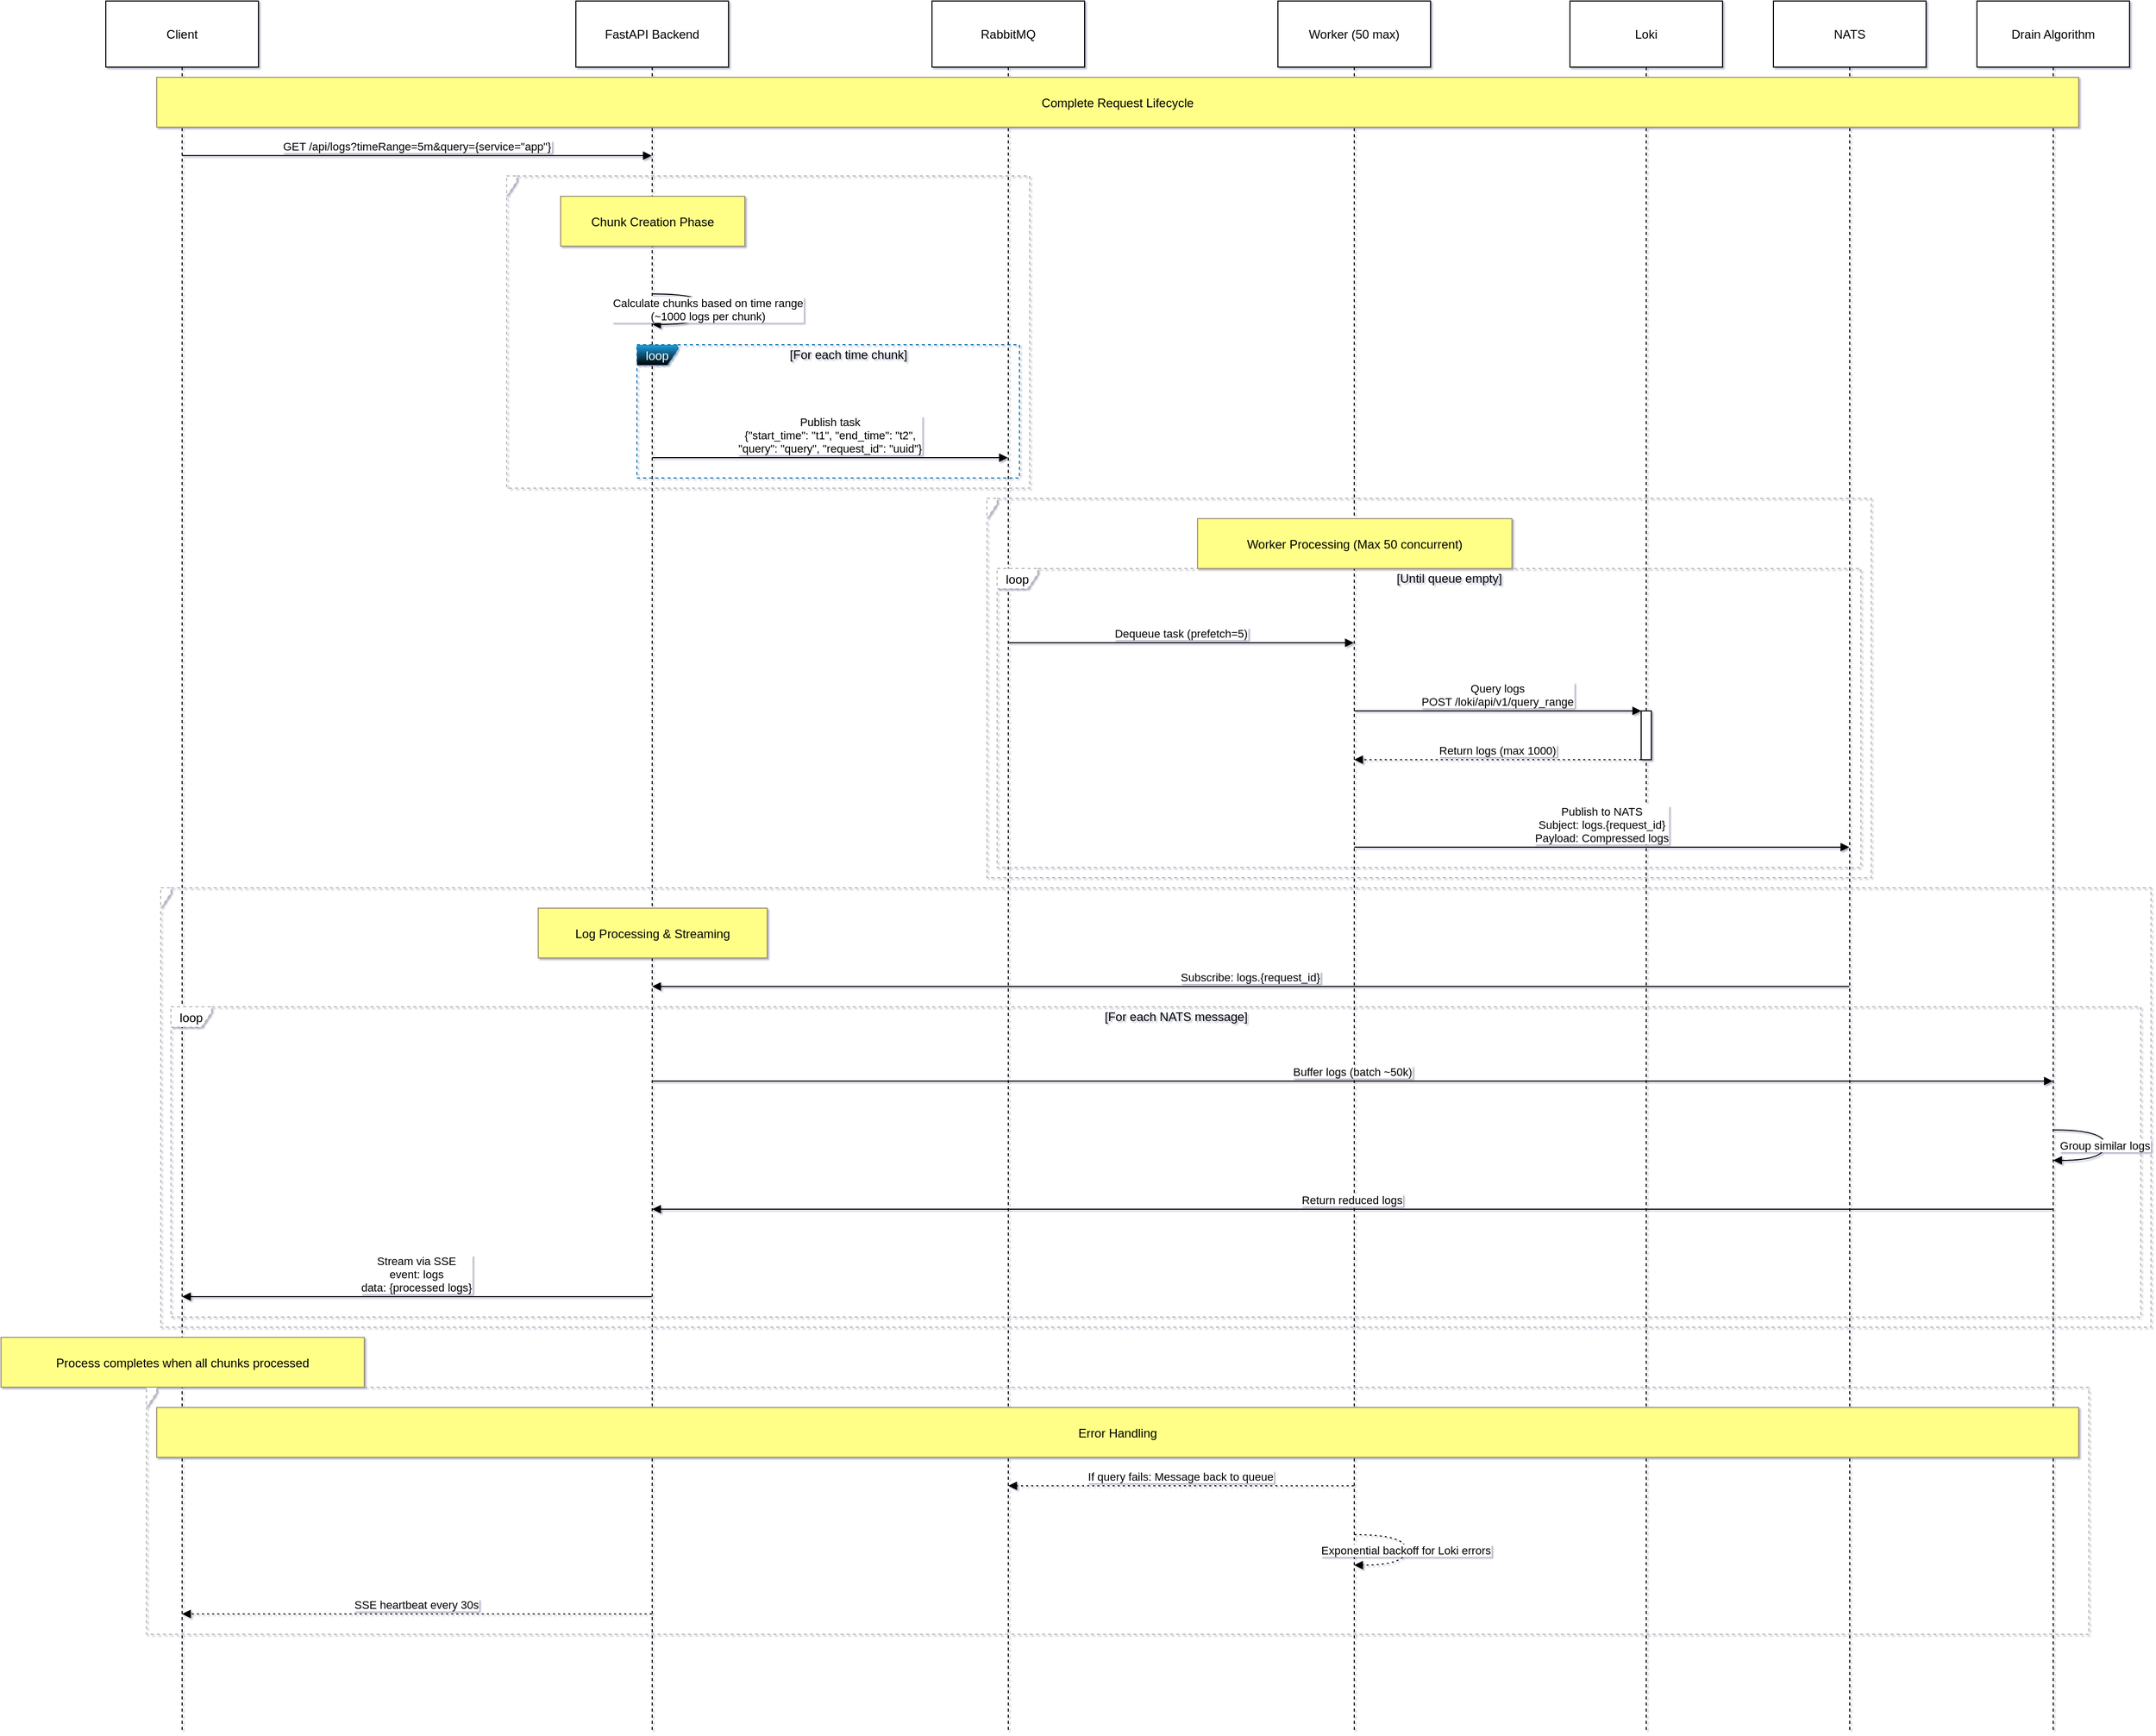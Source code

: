 <mxfile version="25.0.3">
  <diagram name="Page-1" id="ghS8VhTNqTACfRNLMCYK">
    <mxGraphModel dx="2138" dy="1971" grid="1" gridSize="10" guides="1" tooltips="1" connect="1" arrows="1" fold="1" page="1" pageScale="1" pageWidth="827" pageHeight="1169" math="0" shadow="1">
      <root>
        <mxCell id="0" />
        <mxCell id="1" parent="0" />
        <mxCell id="DfFL5rCARnR2TBshgibZ-1" value="Client" style="shape=umlLifeline;perimeter=lifelinePerimeter;whiteSpace=wrap;container=1;dropTarget=0;collapsible=0;recursiveResize=0;outlineConnect=0;portConstraint=eastwest;newEdgeStyle={&quot;edgeStyle&quot;:&quot;elbowEdgeStyle&quot;,&quot;elbow&quot;:&quot;vertical&quot;,&quot;curved&quot;:0,&quot;rounded&quot;:0};size=65;" vertex="1" parent="1">
          <mxGeometry x="123" y="20" width="150" height="1701" as="geometry" />
        </mxCell>
        <mxCell id="DfFL5rCARnR2TBshgibZ-2" value="FastAPI Backend" style="shape=umlLifeline;perimeter=lifelinePerimeter;whiteSpace=wrap;container=1;dropTarget=0;collapsible=0;recursiveResize=0;outlineConnect=0;portConstraint=eastwest;newEdgeStyle={&quot;edgeStyle&quot;:&quot;elbowEdgeStyle&quot;,&quot;elbow&quot;:&quot;vertical&quot;,&quot;curved&quot;:0,&quot;rounded&quot;:0};size=65;" vertex="1" parent="1">
          <mxGeometry x="585" y="20" width="150" height="1701" as="geometry" />
        </mxCell>
        <mxCell id="DfFL5rCARnR2TBshgibZ-3" value="RabbitMQ" style="shape=umlLifeline;perimeter=lifelinePerimeter;whiteSpace=wrap;container=1;dropTarget=0;collapsible=0;recursiveResize=0;outlineConnect=0;portConstraint=eastwest;newEdgeStyle={&quot;edgeStyle&quot;:&quot;elbowEdgeStyle&quot;,&quot;elbow&quot;:&quot;vertical&quot;,&quot;curved&quot;:0,&quot;rounded&quot;:0};size=65;" vertex="1" parent="1">
          <mxGeometry x="935" y="20" width="150" height="1701" as="geometry" />
        </mxCell>
        <mxCell id="DfFL5rCARnR2TBshgibZ-4" value="Worker (50 max)" style="shape=umlLifeline;perimeter=lifelinePerimeter;whiteSpace=wrap;container=1;dropTarget=0;collapsible=0;recursiveResize=0;outlineConnect=0;portConstraint=eastwest;newEdgeStyle={&quot;edgeStyle&quot;:&quot;elbowEdgeStyle&quot;,&quot;elbow&quot;:&quot;vertical&quot;,&quot;curved&quot;:0,&quot;rounded&quot;:0};size=65;" vertex="1" parent="1">
          <mxGeometry x="1275" y="20" width="150" height="1701" as="geometry" />
        </mxCell>
        <mxCell id="DfFL5rCARnR2TBshgibZ-5" value="Loki" style="shape=umlLifeline;perimeter=lifelinePerimeter;whiteSpace=wrap;container=1;dropTarget=0;collapsible=0;recursiveResize=0;outlineConnect=0;portConstraint=eastwest;newEdgeStyle={&quot;edgeStyle&quot;:&quot;elbowEdgeStyle&quot;,&quot;elbow&quot;:&quot;vertical&quot;,&quot;curved&quot;:0,&quot;rounded&quot;:0};size=65;" vertex="1" parent="1">
          <mxGeometry x="1562" y="20" width="150" height="1701" as="geometry" />
        </mxCell>
        <mxCell id="DfFL5rCARnR2TBshgibZ-6" value="" style="points=[];perimeter=orthogonalPerimeter;outlineConnect=0;targetShapes=umlLifeline;portConstraint=eastwest;newEdgeStyle={&quot;edgeStyle&quot;:&quot;elbowEdgeStyle&quot;,&quot;elbow&quot;:&quot;vertical&quot;,&quot;curved&quot;:0,&quot;rounded&quot;:0}" vertex="1" parent="DfFL5rCARnR2TBshgibZ-5">
          <mxGeometry x="70" y="698" width="10" height="48" as="geometry" />
        </mxCell>
        <mxCell id="DfFL5rCARnR2TBshgibZ-7" value="NATS" style="shape=umlLifeline;perimeter=lifelinePerimeter;whiteSpace=wrap;container=1;dropTarget=0;collapsible=0;recursiveResize=0;outlineConnect=0;portConstraint=eastwest;newEdgeStyle={&quot;edgeStyle&quot;:&quot;elbowEdgeStyle&quot;,&quot;elbow&quot;:&quot;vertical&quot;,&quot;curved&quot;:0,&quot;rounded&quot;:0};size=65;" vertex="1" parent="1">
          <mxGeometry x="1762" y="20" width="150" height="1701" as="geometry" />
        </mxCell>
        <mxCell id="DfFL5rCARnR2TBshgibZ-8" value="Drain Algorithm" style="shape=umlLifeline;perimeter=lifelinePerimeter;whiteSpace=wrap;container=1;dropTarget=0;collapsible=0;recursiveResize=0;outlineConnect=0;portConstraint=eastwest;newEdgeStyle={&quot;edgeStyle&quot;:&quot;elbowEdgeStyle&quot;,&quot;elbow&quot;:&quot;vertical&quot;,&quot;curved&quot;:0,&quot;rounded&quot;:0};size=65;" vertex="1" parent="1">
          <mxGeometry x="1962" y="20" width="150" height="1701" as="geometry" />
        </mxCell>
        <mxCell id="DfFL5rCARnR2TBshgibZ-9" value="loop" style="shape=umlFrame;dashed=1;pointerEvents=0;dropTarget=0;strokeColor=#006EAF;height=20;width=40;fillColor=#1ba1e2;fontColor=#ffffff;gradientColor=default;" vertex="1" parent="1">
          <mxGeometry x="645" y="358" width="376" height="131" as="geometry" />
        </mxCell>
        <mxCell id="DfFL5rCARnR2TBshgibZ-10" value="[For each time chunk]" style="text;strokeColor=none;fillColor=none;align=center;verticalAlign=middle;whiteSpace=wrap;" vertex="1" parent="DfFL5rCARnR2TBshgibZ-9">
          <mxGeometry x="40" width="336" height="20" as="geometry" />
        </mxCell>
        <mxCell id="DfFL5rCARnR2TBshgibZ-11" value="" style="shape=umlFrame;dashed=1;pointerEvents=0;dropTarget=0;strokeColor=#B3B3B3;height=20;width=0" vertex="1" parent="1">
          <mxGeometry x="517" y="192" width="514" height="307" as="geometry" />
        </mxCell>
        <mxCell id="DfFL5rCARnR2TBshgibZ-12" value="" style="text;strokeColor=none;fillColor=none;align=center;verticalAlign=middle;whiteSpace=wrap;" vertex="1" parent="DfFL5rCARnR2TBshgibZ-11">
          <mxGeometry width="514" height="20" as="geometry" />
        </mxCell>
        <mxCell id="DfFL5rCARnR2TBshgibZ-13" value="loop" style="shape=umlFrame;dashed=1;pointerEvents=0;dropTarget=0;strokeColor=#B3B3B3;height=20;width=40" vertex="1" parent="1">
          <mxGeometry x="999" y="578" width="849" height="294" as="geometry" />
        </mxCell>
        <mxCell id="DfFL5rCARnR2TBshgibZ-14" value="[Until queue empty]" style="text;strokeColor=none;fillColor=none;align=center;verticalAlign=middle;whiteSpace=wrap;" vertex="1" parent="DfFL5rCARnR2TBshgibZ-13">
          <mxGeometry x="40" width="809" height="20" as="geometry" />
        </mxCell>
        <mxCell id="DfFL5rCARnR2TBshgibZ-15" value="" style="shape=umlFrame;dashed=1;pointerEvents=0;dropTarget=0;strokeColor=#B3B3B3;height=20;width=0" vertex="1" parent="1">
          <mxGeometry x="989" y="509" width="869" height="373" as="geometry" />
        </mxCell>
        <mxCell id="DfFL5rCARnR2TBshgibZ-16" value="" style="text;strokeColor=none;fillColor=none;align=center;verticalAlign=middle;whiteSpace=wrap;" vertex="1" parent="DfFL5rCARnR2TBshgibZ-15">
          <mxGeometry width="869" height="20" as="geometry" />
        </mxCell>
        <mxCell id="DfFL5rCARnR2TBshgibZ-17" value="loop" style="shape=umlFrame;dashed=1;pointerEvents=0;dropTarget=0;strokeColor=#B3B3B3;height=20;width=40" vertex="1" parent="1">
          <mxGeometry x="187" y="1009" width="1936" height="305" as="geometry" />
        </mxCell>
        <mxCell id="DfFL5rCARnR2TBshgibZ-18" value="[For each NATS message]" style="text;strokeColor=none;fillColor=none;align=center;verticalAlign=middle;whiteSpace=wrap;" vertex="1" parent="DfFL5rCARnR2TBshgibZ-17">
          <mxGeometry x="40" width="1896" height="20" as="geometry" />
        </mxCell>
        <mxCell id="DfFL5rCARnR2TBshgibZ-19" value="" style="shape=umlFrame;dashed=1;pointerEvents=0;dropTarget=0;strokeColor=#B3B3B3;height=20;width=0" vertex="1" parent="1">
          <mxGeometry x="177" y="892" width="1956" height="432" as="geometry" />
        </mxCell>
        <mxCell id="DfFL5rCARnR2TBshgibZ-20" value="" style="text;strokeColor=none;fillColor=none;align=center;verticalAlign=middle;whiteSpace=wrap;" vertex="1" parent="DfFL5rCARnR2TBshgibZ-19">
          <mxGeometry width="1956" height="20" as="geometry" />
        </mxCell>
        <mxCell id="DfFL5rCARnR2TBshgibZ-21" value="" style="shape=umlFrame;dashed=1;pointerEvents=0;dropTarget=0;strokeColor=#B3B3B3;height=20;width=0" vertex="1" parent="1">
          <mxGeometry x="163" y="1383" width="1909" height="243" as="geometry" />
        </mxCell>
        <mxCell id="DfFL5rCARnR2TBshgibZ-22" value="" style="text;strokeColor=none;fillColor=none;align=center;verticalAlign=middle;whiteSpace=wrap;" vertex="1" parent="DfFL5rCARnR2TBshgibZ-21">
          <mxGeometry width="1909" height="20" as="geometry" />
        </mxCell>
        <mxCell id="DfFL5rCARnR2TBshgibZ-23" value="GET /api/logs?timeRange=5m&amp;query={service=&quot;app&quot;}" style="verticalAlign=bottom;edgeStyle=elbowEdgeStyle;elbow=vertical;curved=0;rounded=0;endArrow=block;" edge="1" parent="1" source="DfFL5rCARnR2TBshgibZ-1" target="DfFL5rCARnR2TBshgibZ-2">
          <mxGeometry relative="1" as="geometry">
            <Array as="points">
              <mxPoint x="436" y="172" />
            </Array>
          </mxGeometry>
        </mxCell>
        <mxCell id="DfFL5rCARnR2TBshgibZ-24" value="Calculate chunks based on time range&#xa;(~1000 logs per chunk)" style="curved=1;endArrow=block;rounded=0;" edge="1" parent="1" source="DfFL5rCARnR2TBshgibZ-2" target="DfFL5rCARnR2TBshgibZ-2">
          <mxGeometry relative="1" as="geometry">
            <Array as="points">
              <mxPoint x="715" y="308" />
              <mxPoint x="715" y="338" />
            </Array>
          </mxGeometry>
        </mxCell>
        <mxCell id="DfFL5rCARnR2TBshgibZ-25" value="Publish task&#xa;{&quot;start_time&quot;: &quot;t1&quot;, &quot;end_time&quot;: &quot;t2&quot;,&#xa;&quot;query&quot;: &quot;query&quot;, &quot;request_id&quot;: &quot;uuid&quot;}" style="verticalAlign=bottom;edgeStyle=elbowEdgeStyle;elbow=vertical;curved=0;rounded=0;endArrow=block;" edge="1" parent="1" source="DfFL5rCARnR2TBshgibZ-2" target="DfFL5rCARnR2TBshgibZ-3">
          <mxGeometry relative="1" as="geometry">
            <Array as="points">
              <mxPoint x="846" y="469" />
            </Array>
          </mxGeometry>
        </mxCell>
        <mxCell id="DfFL5rCARnR2TBshgibZ-26" value="Dequeue task (prefetch=5)" style="verticalAlign=bottom;edgeStyle=elbowEdgeStyle;elbow=vertical;curved=0;rounded=0;endArrow=block;" edge="1" parent="1" source="DfFL5rCARnR2TBshgibZ-3" target="DfFL5rCARnR2TBshgibZ-4">
          <mxGeometry relative="1" as="geometry">
            <Array as="points">
              <mxPoint x="1189" y="651" />
            </Array>
          </mxGeometry>
        </mxCell>
        <mxCell id="DfFL5rCARnR2TBshgibZ-27" value="Query logs&#xa;POST /loki/api/v1/query_range" style="verticalAlign=bottom;edgeStyle=elbowEdgeStyle;elbow=vertical;curved=0;rounded=0;endArrow=block;" edge="1" parent="1" source="DfFL5rCARnR2TBshgibZ-4" target="DfFL5rCARnR2TBshgibZ-6">
          <mxGeometry relative="1" as="geometry">
            <Array as="points">
              <mxPoint x="1500" y="718" />
            </Array>
          </mxGeometry>
        </mxCell>
        <mxCell id="DfFL5rCARnR2TBshgibZ-28" value="Return logs (max 1000)" style="verticalAlign=bottom;edgeStyle=elbowEdgeStyle;elbow=vertical;curved=0;rounded=0;dashed=1;dashPattern=2 3;endArrow=block;" edge="1" parent="1" source="DfFL5rCARnR2TBshgibZ-6" target="DfFL5rCARnR2TBshgibZ-4">
          <mxGeometry relative="1" as="geometry">
            <Array as="points">
              <mxPoint x="1503" y="766" />
            </Array>
          </mxGeometry>
        </mxCell>
        <mxCell id="DfFL5rCARnR2TBshgibZ-29" value="Publish to NATS&#xa;Subject: logs.{request_id}&#xa;Payload: Compressed logs" style="verticalAlign=bottom;edgeStyle=elbowEdgeStyle;elbow=vertical;curved=0;rounded=0;endArrow=block;" edge="1" parent="1" source="DfFL5rCARnR2TBshgibZ-4" target="DfFL5rCARnR2TBshgibZ-7">
          <mxGeometry relative="1" as="geometry">
            <Array as="points">
              <mxPoint x="1602" y="852" />
            </Array>
          </mxGeometry>
        </mxCell>
        <mxCell id="DfFL5rCARnR2TBshgibZ-30" value="Subscribe: logs.{request_id}" style="verticalAlign=bottom;edgeStyle=elbowEdgeStyle;elbow=vertical;curved=0;rounded=0;endArrow=block;" edge="1" parent="1" source="DfFL5rCARnR2TBshgibZ-7" target="DfFL5rCARnR2TBshgibZ-2">
          <mxGeometry relative="1" as="geometry">
            <Array as="points">
              <mxPoint x="1262" y="989" />
            </Array>
          </mxGeometry>
        </mxCell>
        <mxCell id="DfFL5rCARnR2TBshgibZ-31" value="Buffer logs (batch ~50k)" style="verticalAlign=bottom;edgeStyle=elbowEdgeStyle;elbow=vertical;curved=0;rounded=0;endArrow=block;" edge="1" parent="1" source="DfFL5rCARnR2TBshgibZ-2" target="DfFL5rCARnR2TBshgibZ-8">
          <mxGeometry relative="1" as="geometry">
            <Array as="points">
              <mxPoint x="1359" y="1082" />
            </Array>
          </mxGeometry>
        </mxCell>
        <mxCell id="DfFL5rCARnR2TBshgibZ-32" value="Group similar logs" style="curved=1;endArrow=block;rounded=0;" edge="1" parent="1" source="DfFL5rCARnR2TBshgibZ-8" target="DfFL5rCARnR2TBshgibZ-8">
          <mxGeometry relative="1" as="geometry">
            <Array as="points">
              <mxPoint x="2088" y="1130" />
              <mxPoint x="2088" y="1160" />
            </Array>
          </mxGeometry>
        </mxCell>
        <mxCell id="DfFL5rCARnR2TBshgibZ-33" value="Return reduced logs" style="verticalAlign=bottom;edgeStyle=elbowEdgeStyle;elbow=vertical;curved=0;rounded=0;endArrow=block;" edge="1" parent="1" source="DfFL5rCARnR2TBshgibZ-8" target="DfFL5rCARnR2TBshgibZ-2">
          <mxGeometry relative="1" as="geometry">
            <Array as="points">
              <mxPoint x="1362" y="1208" />
            </Array>
          </mxGeometry>
        </mxCell>
        <mxCell id="DfFL5rCARnR2TBshgibZ-34" value="Stream via SSE&#xa;event: logs&#xa;data: {processed logs}" style="verticalAlign=bottom;edgeStyle=elbowEdgeStyle;elbow=vertical;curved=0;rounded=0;endArrow=block;" edge="1" parent="1" source="DfFL5rCARnR2TBshgibZ-2" target="DfFL5rCARnR2TBshgibZ-1">
          <mxGeometry relative="1" as="geometry">
            <Array as="points">
              <mxPoint x="439" y="1294" />
            </Array>
          </mxGeometry>
        </mxCell>
        <mxCell id="DfFL5rCARnR2TBshgibZ-35" value="If query fails: Message back to queue" style="verticalAlign=bottom;edgeStyle=elbowEdgeStyle;elbow=vertical;curved=0;rounded=0;dashed=1;dashPattern=2 3;endArrow=block;" edge="1" parent="1" source="DfFL5rCARnR2TBshgibZ-4" target="DfFL5rCARnR2TBshgibZ-3">
          <mxGeometry relative="1" as="geometry">
            <Array as="points">
              <mxPoint x="1192" y="1480" />
            </Array>
          </mxGeometry>
        </mxCell>
        <mxCell id="DfFL5rCARnR2TBshgibZ-36" value="Exponential backoff for Loki errors" style="curved=1;dashed=1;dashPattern=2 3;endArrow=block;rounded=0;" edge="1" parent="1" source="DfFL5rCARnR2TBshgibZ-4" target="DfFL5rCARnR2TBshgibZ-4">
          <mxGeometry relative="1" as="geometry">
            <Array as="points">
              <mxPoint x="1401" y="1528" />
              <mxPoint x="1401" y="1558" />
            </Array>
          </mxGeometry>
        </mxCell>
        <mxCell id="DfFL5rCARnR2TBshgibZ-37" value="SSE heartbeat every 30s" style="verticalAlign=bottom;edgeStyle=elbowEdgeStyle;elbow=vertical;curved=0;rounded=0;dashed=1;dashPattern=2 3;endArrow=block;" edge="1" parent="1" source="DfFL5rCARnR2TBshgibZ-2" target="DfFL5rCARnR2TBshgibZ-1">
          <mxGeometry relative="1" as="geometry">
            <Array as="points">
              <mxPoint x="439" y="1606" />
            </Array>
          </mxGeometry>
        </mxCell>
        <mxCell id="DfFL5rCARnR2TBshgibZ-38" value="Complete Request Lifecycle" style="fillColor=#ffff88;strokeColor=#9E916F;" vertex="1" parent="1">
          <mxGeometry x="173" y="95" width="1889" height="49" as="geometry" />
        </mxCell>
        <mxCell id="DfFL5rCARnR2TBshgibZ-39" value="Chunk Creation Phase" style="fillColor=#ffff88;strokeColor=#9E916F;" vertex="1" parent="1">
          <mxGeometry x="570" y="212" width="181" height="49" as="geometry" />
        </mxCell>
        <mxCell id="DfFL5rCARnR2TBshgibZ-40" value="Worker Processing (Max 50 concurrent)" style="fillColor=#ffff88;strokeColor=#9E916F;" vertex="1" parent="1">
          <mxGeometry x="1196" y="529" width="309" height="49" as="geometry" />
        </mxCell>
        <mxCell id="DfFL5rCARnR2TBshgibZ-41" value="Log Processing &amp; Streaming" style="fillColor=#ffff88;strokeColor=#9E916F;" vertex="1" parent="1">
          <mxGeometry x="548" y="912" width="225" height="49" as="geometry" />
        </mxCell>
        <mxCell id="DfFL5rCARnR2TBshgibZ-42" value="Process completes when all chunks processed" style="fillColor=#ffff88;strokeColor=#9E916F;" vertex="1" parent="1">
          <mxGeometry x="20" y="1334" width="357" height="49" as="geometry" />
        </mxCell>
        <mxCell id="DfFL5rCARnR2TBshgibZ-43" value="Error Handling" style="fillColor=#ffff88;strokeColor=#9E916F;" vertex="1" parent="1">
          <mxGeometry x="173" y="1403" width="1889" height="49" as="geometry" />
        </mxCell>
      </root>
    </mxGraphModel>
  </diagram>
</mxfile>
